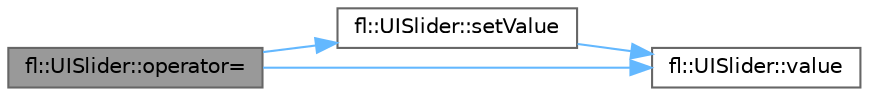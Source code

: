 digraph "fl::UISlider::operator="
{
 // LATEX_PDF_SIZE
  bgcolor="transparent";
  edge [fontname=Helvetica,fontsize=10,labelfontname=Helvetica,labelfontsize=10];
  node [fontname=Helvetica,fontsize=10,shape=box,height=0.2,width=0.4];
  rankdir="LR";
  Node1 [id="Node000001",label="fl::UISlider::operator=",height=0.2,width=0.4,color="gray40", fillcolor="grey60", style="filled", fontcolor="black",tooltip=" "];
  Node1 -> Node2 [id="edge1_Node000001_Node000002",color="steelblue1",style="solid",tooltip=" "];
  Node2 [id="Node000002",label="fl::UISlider::setValue",height=0.2,width=0.4,color="grey40", fillcolor="white", style="filled",URL="$dd/d47/classfl_1_1_u_i_slider.html#aa9c9b1937aaa69f312affee87f192d9d",tooltip=" "];
  Node2 -> Node3 [id="edge2_Node000002_Node000003",color="steelblue1",style="solid",tooltip=" "];
  Node3 [id="Node000003",label="fl::UISlider::value",height=0.2,width=0.4,color="grey40", fillcolor="white", style="filled",URL="$dd/d47/classfl_1_1_u_i_slider.html#aff1715a175e32318236c637d2b607662",tooltip=" "];
  Node1 -> Node3 [id="edge3_Node000001_Node000003",color="steelblue1",style="solid",tooltip=" "];
}

